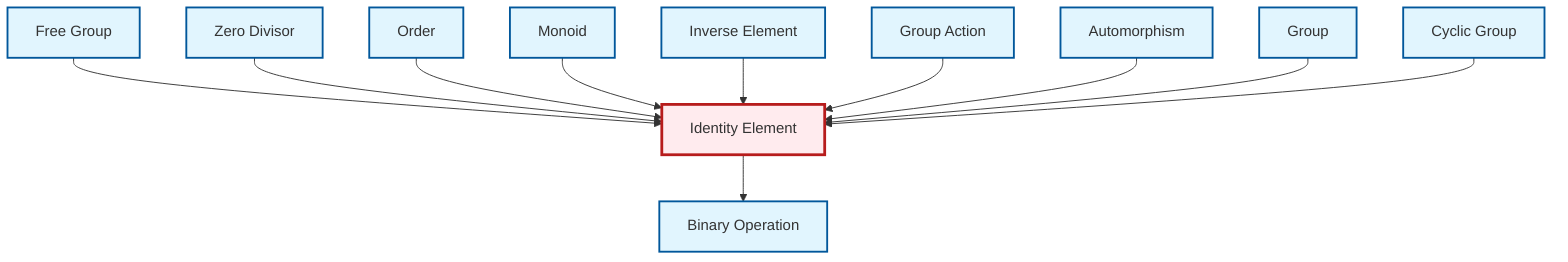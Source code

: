 graph TD
    classDef definition fill:#e1f5fe,stroke:#01579b,stroke-width:2px
    classDef theorem fill:#f3e5f5,stroke:#4a148c,stroke-width:2px
    classDef axiom fill:#fff3e0,stroke:#e65100,stroke-width:2px
    classDef example fill:#e8f5e9,stroke:#1b5e20,stroke-width:2px
    classDef current fill:#ffebee,stroke:#b71c1c,stroke-width:3px
    def-automorphism["Automorphism"]:::definition
    def-monoid["Monoid"]:::definition
    def-group-action["Group Action"]:::definition
    def-free-group["Free Group"]:::definition
    def-inverse-element["Inverse Element"]:::definition
    def-identity-element["Identity Element"]:::definition
    def-cyclic-group["Cyclic Group"]:::definition
    def-group["Group"]:::definition
    def-binary-operation["Binary Operation"]:::definition
    def-zero-divisor["Zero Divisor"]:::definition
    def-order["Order"]:::definition
    def-free-group --> def-identity-element
    def-zero-divisor --> def-identity-element
    def-order --> def-identity-element
    def-identity-element --> def-binary-operation
    def-monoid --> def-identity-element
    def-inverse-element --> def-identity-element
    def-group-action --> def-identity-element
    def-automorphism --> def-identity-element
    def-group --> def-identity-element
    def-cyclic-group --> def-identity-element
    class def-identity-element current